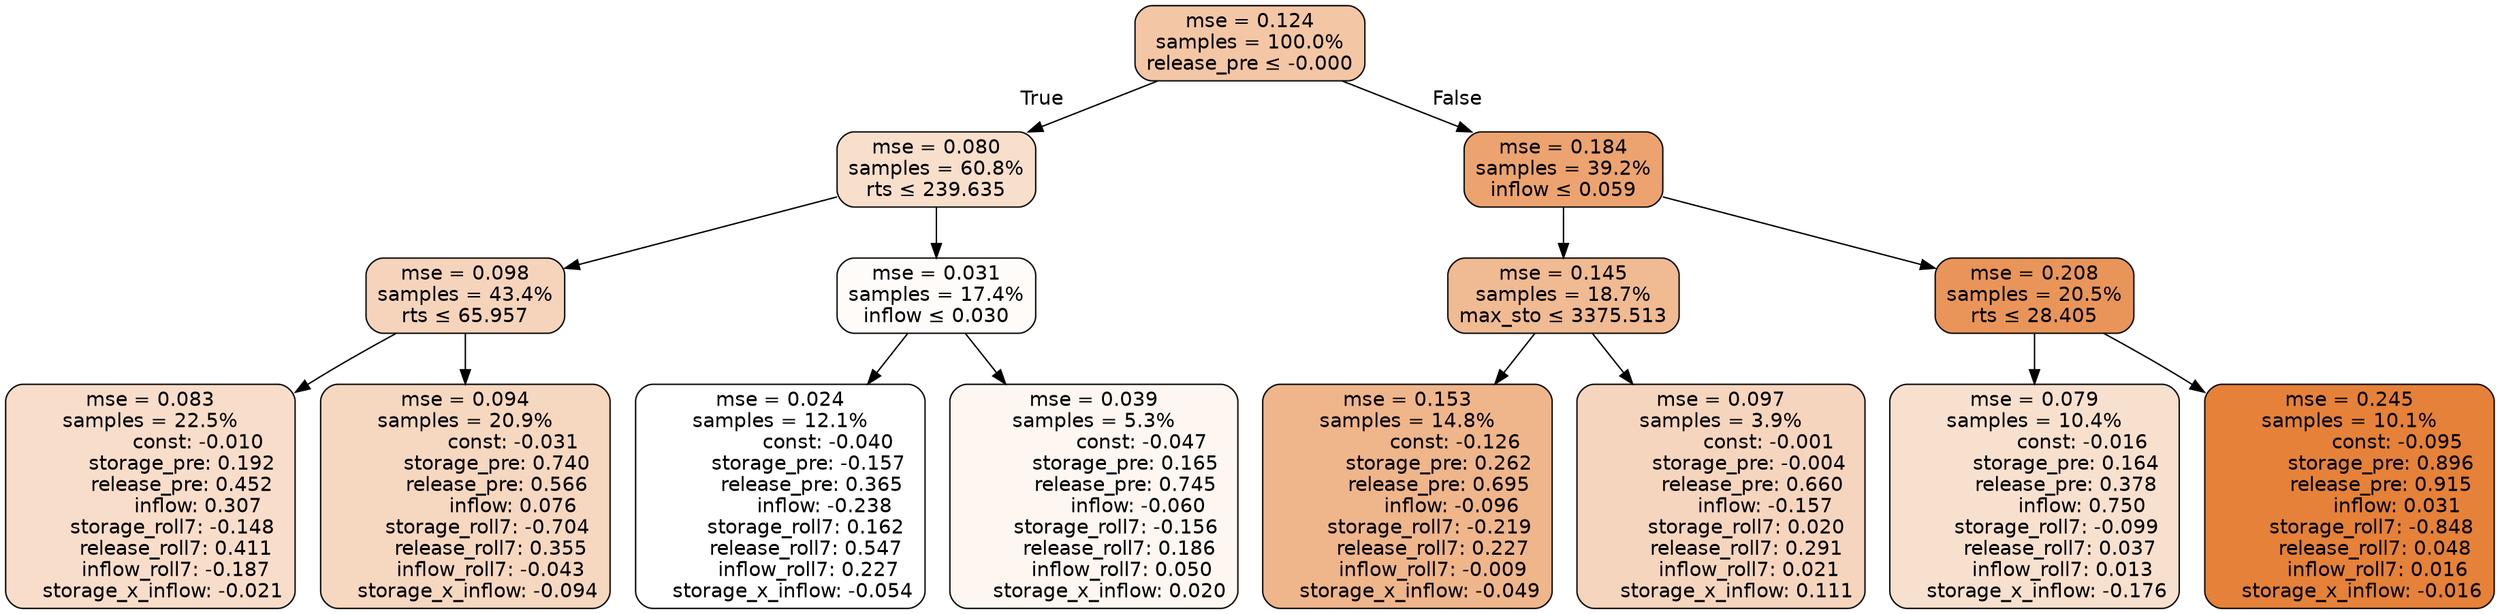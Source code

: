 digraph tree {
bgcolor="transparent"
node [shape=rectangle, style="filled, rounded", color="black", fontname=helvetica] ;
edge [fontname=helvetica] ;
	"0" [label="mse = 0.124
samples = 100.0%
release_pre &le; -0.000", fillcolor="#f3c6a5"]
	"1" [label="mse = 0.080
samples = 60.8%
rts &le; 239.635", fillcolor="#f8dfcc"]
	"2" [label="mse = 0.098
samples = 43.4%
rts &le; 65.957", fillcolor="#f6d4bc"]
	"3" [label="mse = 0.083
samples = 22.5%
               const: -0.010
          storage_pre: 0.192
          release_pre: 0.452
               inflow: 0.307
       storage_roll7: -0.148
        release_roll7: 0.411
        inflow_roll7: -0.187
    storage_x_inflow: -0.021", fillcolor="#f8ddca"]
	"4" [label="mse = 0.094
samples = 20.9%
               const: -0.031
          storage_pre: 0.740
          release_pre: 0.566
               inflow: 0.076
       storage_roll7: -0.704
        release_roll7: 0.355
        inflow_roll7: -0.043
    storage_x_inflow: -0.094", fillcolor="#f6d7c0"]
	"5" [label="mse = 0.031
samples = 17.4%
inflow &le; 0.030", fillcolor="#fefbf8"]
	"6" [label="mse = 0.024
samples = 12.1%
               const: -0.040
         storage_pre: -0.157
          release_pre: 0.365
              inflow: -0.238
        storage_roll7: 0.162
        release_roll7: 0.547
         inflow_roll7: 0.227
    storage_x_inflow: -0.054", fillcolor="#ffffff"]
	"7" [label="mse = 0.039
samples = 5.3%
               const: -0.047
          storage_pre: 0.165
          release_pre: 0.745
              inflow: -0.060
       storage_roll7: -0.156
        release_roll7: 0.186
         inflow_roll7: 0.050
     storage_x_inflow: 0.020", fillcolor="#fdf6f1"]
	"8" [label="mse = 0.184
samples = 39.2%
inflow &le; 0.059", fillcolor="#eca36f"]
	"9" [label="mse = 0.145
samples = 18.7%
max_sto &le; 3375.513", fillcolor="#f0ba92"]
	"10" [label="mse = 0.153
samples = 14.8%
               const: -0.126
          storage_pre: 0.262
          release_pre: 0.695
              inflow: -0.096
       storage_roll7: -0.219
        release_roll7: 0.227
        inflow_roll7: -0.009
    storage_x_inflow: -0.049", fillcolor="#efb58b"]
	"11" [label="mse = 0.097
samples = 3.9%
               const: -0.001
         storage_pre: -0.004
          release_pre: 0.660
              inflow: -0.157
        storage_roll7: 0.020
        release_roll7: 0.291
         inflow_roll7: 0.021
     storage_x_inflow: 0.111", fillcolor="#f6d5be"]
	"12" [label="mse = 0.208
samples = 20.5%
rts &le; 28.405", fillcolor="#e99559"]
	"13" [label="mse = 0.079
samples = 10.4%
               const: -0.016
          storage_pre: 0.164
          release_pre: 0.378
               inflow: 0.750
       storage_roll7: -0.099
        release_roll7: 0.037
         inflow_roll7: 0.013
    storage_x_inflow: -0.176", fillcolor="#f8e0ce"]
	"14" [label="mse = 0.245
samples = 10.1%
               const: -0.095
          storage_pre: 0.896
          release_pre: 0.915
               inflow: 0.031
       storage_roll7: -0.848
        release_roll7: 0.048
         inflow_roll7: 0.016
    storage_x_inflow: -0.016", fillcolor="#e58139"]

	"0" -> "1" [labeldistance=2.5, labelangle=45, headlabel="True"]
	"1" -> "2"
	"2" -> "3"
	"2" -> "4"
	"1" -> "5"
	"5" -> "6"
	"5" -> "7"
	"0" -> "8" [labeldistance=2.5, labelangle=-45, headlabel="False"]
	"8" -> "9"
	"9" -> "10"
	"9" -> "11"
	"8" -> "12"
	"12" -> "13"
	"12" -> "14"
}